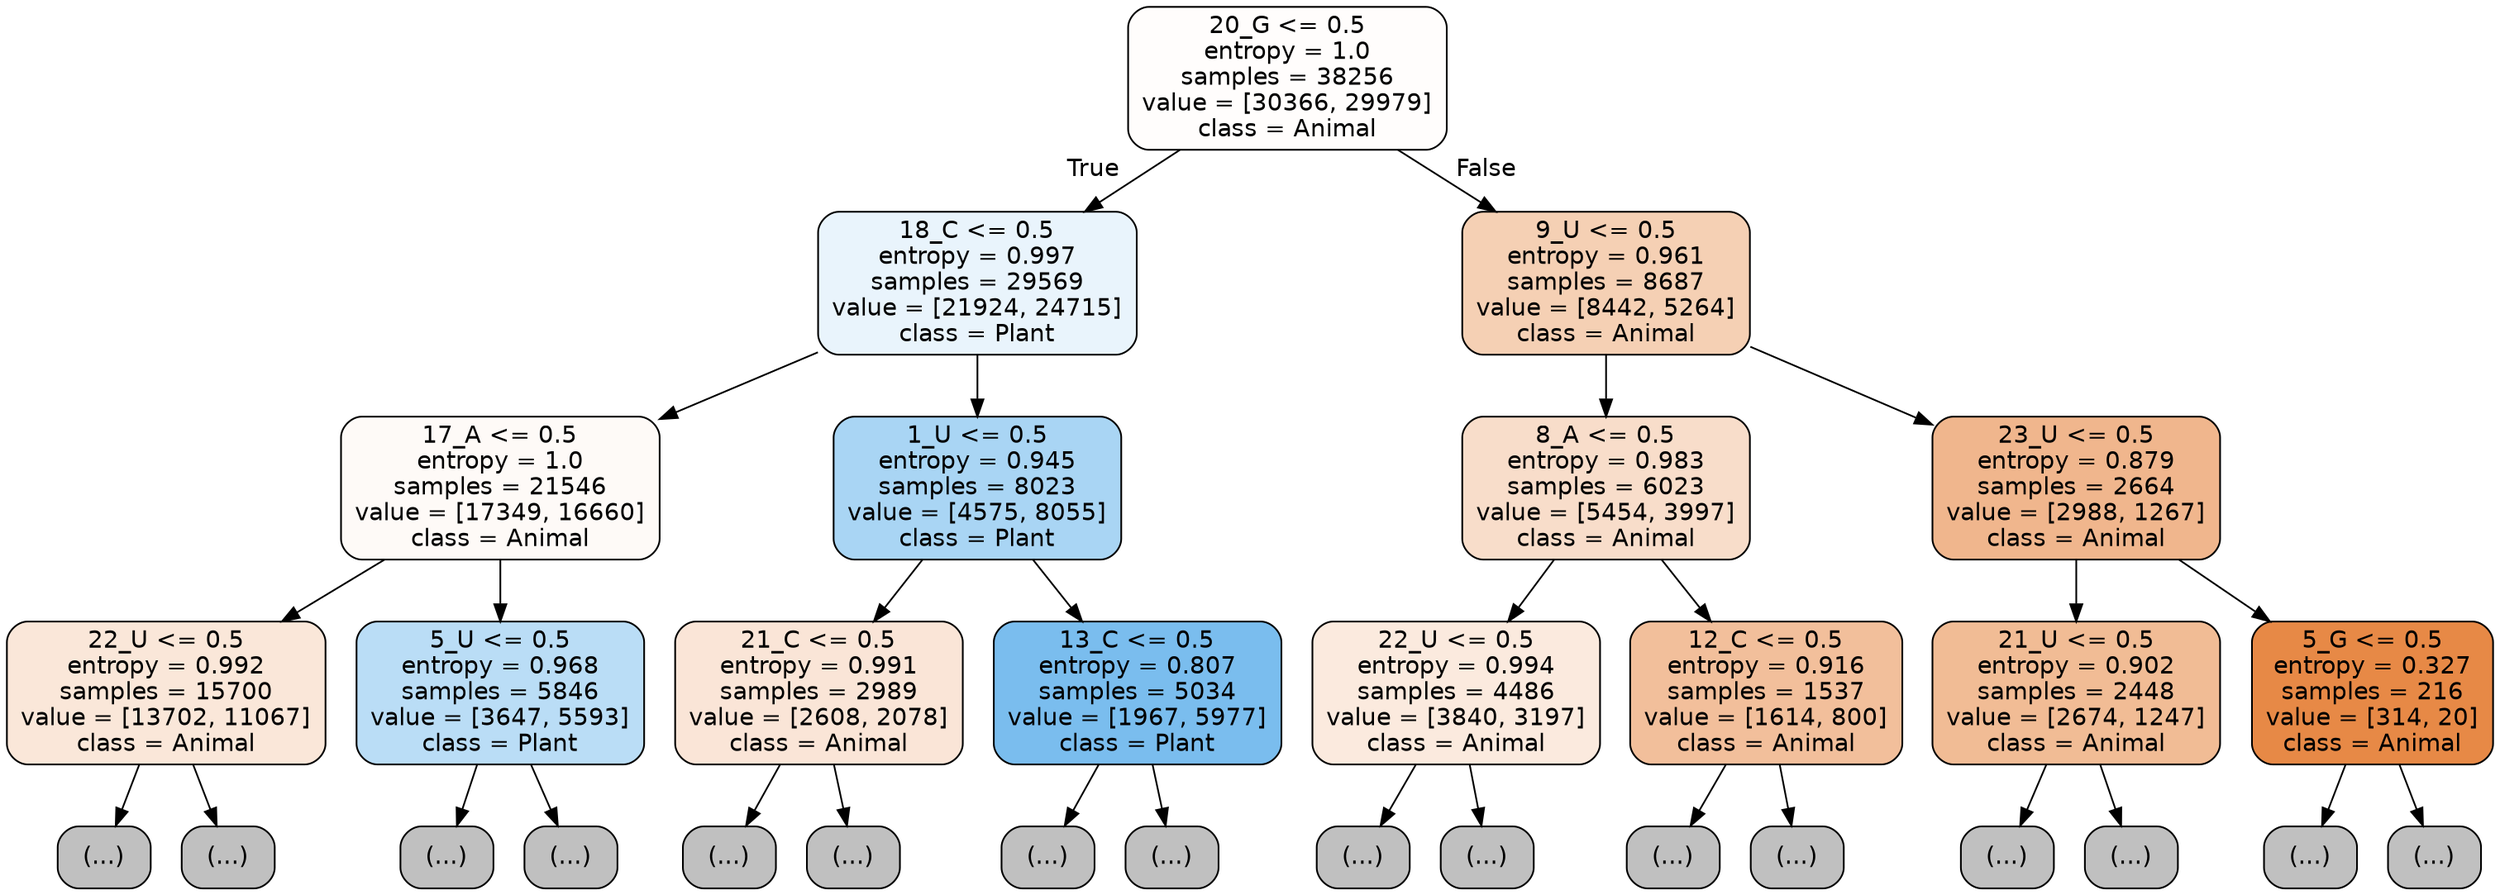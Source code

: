 digraph Tree {
node [shape=box, style="filled, rounded", color="black", fontname="helvetica"] ;
edge [fontname="helvetica"] ;
0 [label="20_G <= 0.5\nentropy = 1.0\nsamples = 38256\nvalue = [30366, 29979]\nclass = Animal", fillcolor="#fffdfc"] ;
1 [label="18_C <= 0.5\nentropy = 0.997\nsamples = 29569\nvalue = [21924, 24715]\nclass = Plant", fillcolor="#e9f4fc"] ;
0 -> 1 [labeldistance=2.5, labelangle=45, headlabel="True"] ;
2 [label="17_A <= 0.5\nentropy = 1.0\nsamples = 21546\nvalue = [17349, 16660]\nclass = Animal", fillcolor="#fefaf7"] ;
1 -> 2 ;
3 [label="22_U <= 0.5\nentropy = 0.992\nsamples = 15700\nvalue = [13702, 11067]\nclass = Animal", fillcolor="#fae7d9"] ;
2 -> 3 ;
4 [label="(...)", fillcolor="#C0C0C0"] ;
3 -> 4 ;
6443 [label="(...)", fillcolor="#C0C0C0"] ;
3 -> 6443 ;
7282 [label="5_U <= 0.5\nentropy = 0.968\nsamples = 5846\nvalue = [3647, 5593]\nclass = Plant", fillcolor="#baddf6"] ;
2 -> 7282 ;
7283 [label="(...)", fillcolor="#C0C0C0"] ;
7282 -> 7283 ;
8958 [label="(...)", fillcolor="#C0C0C0"] ;
7282 -> 8958 ;
9577 [label="1_U <= 0.5\nentropy = 0.945\nsamples = 8023\nvalue = [4575, 8055]\nclass = Plant", fillcolor="#a9d5f4"] ;
1 -> 9577 ;
9578 [label="21_C <= 0.5\nentropy = 0.991\nsamples = 2989\nvalue = [2608, 2078]\nclass = Animal", fillcolor="#fae5d7"] ;
9577 -> 9578 ;
9579 [label="(...)", fillcolor="#C0C0C0"] ;
9578 -> 9579 ;
10804 [label="(...)", fillcolor="#C0C0C0"] ;
9578 -> 10804 ;
11135 [label="13_C <= 0.5\nentropy = 0.807\nsamples = 5034\nvalue = [1967, 5977]\nclass = Plant", fillcolor="#7abdee"] ;
9577 -> 11135 ;
11136 [label="(...)", fillcolor="#C0C0C0"] ;
11135 -> 11136 ;
12211 [label="(...)", fillcolor="#C0C0C0"] ;
11135 -> 12211 ;
12446 [label="9_U <= 0.5\nentropy = 0.961\nsamples = 8687\nvalue = [8442, 5264]\nclass = Animal", fillcolor="#f5d0b4"] ;
0 -> 12446 [labeldistance=2.5, labelangle=-45, headlabel="False"] ;
12447 [label="8_A <= 0.5\nentropy = 0.983\nsamples = 6023\nvalue = [5454, 3997]\nclass = Animal", fillcolor="#f8ddca"] ;
12446 -> 12447 ;
12448 [label="22_U <= 0.5\nentropy = 0.994\nsamples = 4486\nvalue = [3840, 3197]\nclass = Animal", fillcolor="#fbeade"] ;
12447 -> 12448 ;
12449 [label="(...)", fillcolor="#C0C0C0"] ;
12448 -> 12449 ;
14470 [label="(...)", fillcolor="#C0C0C0"] ;
12448 -> 14470 ;
14779 [label="12_C <= 0.5\nentropy = 0.916\nsamples = 1537\nvalue = [1614, 800]\nclass = Animal", fillcolor="#f2bf9b"] ;
12447 -> 14779 ;
14780 [label="(...)", fillcolor="#C0C0C0"] ;
14779 -> 14780 ;
15357 [label="(...)", fillcolor="#C0C0C0"] ;
14779 -> 15357 ;
15532 [label="23_U <= 0.5\nentropy = 0.879\nsamples = 2664\nvalue = [2988, 1267]\nclass = Animal", fillcolor="#f0b68d"] ;
12446 -> 15532 ;
15533 [label="21_U <= 0.5\nentropy = 0.902\nsamples = 2448\nvalue = [2674, 1247]\nclass = Animal", fillcolor="#f1bc95"] ;
15532 -> 15533 ;
15534 [label="(...)", fillcolor="#C0C0C0"] ;
15533 -> 15534 ;
16401 [label="(...)", fillcolor="#C0C0C0"] ;
15533 -> 16401 ;
16666 [label="5_G <= 0.5\nentropy = 0.327\nsamples = 216\nvalue = [314, 20]\nclass = Animal", fillcolor="#e78946"] ;
15532 -> 16666 ;
16667 [label="(...)", fillcolor="#C0C0C0"] ;
16666 -> 16667 ;
16698 [label="(...)", fillcolor="#C0C0C0"] ;
16666 -> 16698 ;
}